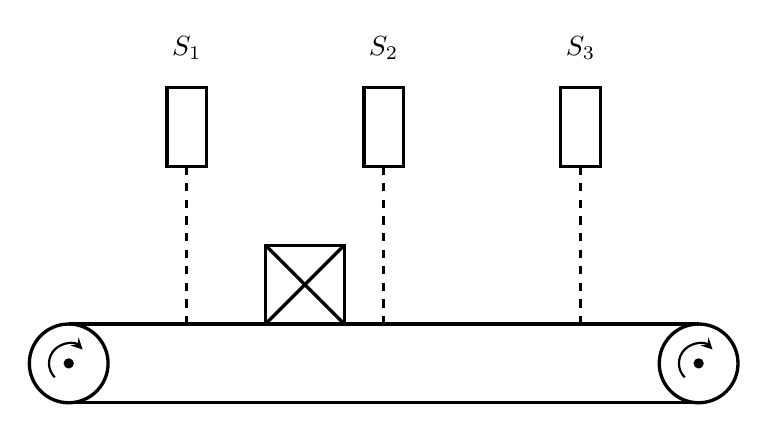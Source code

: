 \begin{tikzpicture}
        % \draw[help lines,xstep=1,ystep=1] (0,0) grid (10,10);
        % \foreach \x in {0,1,...,10} { \node [anchor=north] at (\x,0) {\x}; }
        % \foreach \y in {0,1,...,10} { \node [anchor=east] at (0,\y) {\y}; }

        % Belt 
        \draw[very thick] (1,1) -- (9,1);
        \draw[very thick] (1,2) -- (9,2);
        \draw[very thick] (1,1.5) circle(0.5);
        \draw[thick,fill] (1,1.5) circle(0.05);
        \draw[very thick] (9,1.5) circle(0.5);
        \draw[thick,fill] (9,1.5) circle(0.05);

        % Sensors
        \newcommand{\beltSensor}[3]{
          \draw[very thick] (#1-0.25,#2) rectangle ++ (0.5,1);
          \draw[dashed,very thick] (#1,#2) -- (#1,2);
          \draw (#1,#2+1.5) node {#3};
        }
       \beltSensor{2.5}{4}{$S_1$}
       \beltSensor{5}{4}{$S_2$}
       \beltSensor{7.5}{4}{$S_3$}

        % Box
        \newcommand{\beltBox}[3]{
          \draw[very thick] (#1,#2) rectangle ++ (#3,#3);
          \draw[very thick] (#1,#2) -- ++ (#3,#3);
          \draw[very thick] (#1,#2+#3) -- ++ (#3,-#3);
        }
        \beltBox{3.5}{2}{1} 
        % \draw [fill,white,fill opacity=0.7,draw=none] (0.1,0.82) rectangle  (0.2,0.96);
        % \draw [red,thick] ([shift=(0:0.03)]0.15,0.9) arc (0:180:0.03);
        % \draw[black,->,>=stealth,very thick] (0.15,0.85) -- ++(0,0.1);
        \draw [->,>=stealth,thick] ([shift=(225:0.25)]9,1.5) arc (225:45:0.25);
        \draw [->,>=stealth,thick] ([shift=(225:0.25)]1,1.5) arc (225:45:0.25);

        % \beltBox{1.5}{2}{0.5} 
        % \beltBox{4.5}{2}{0.5} 
        % \beltBox{7.5}{2}{0.5} 
    \end{tikzpicture}

